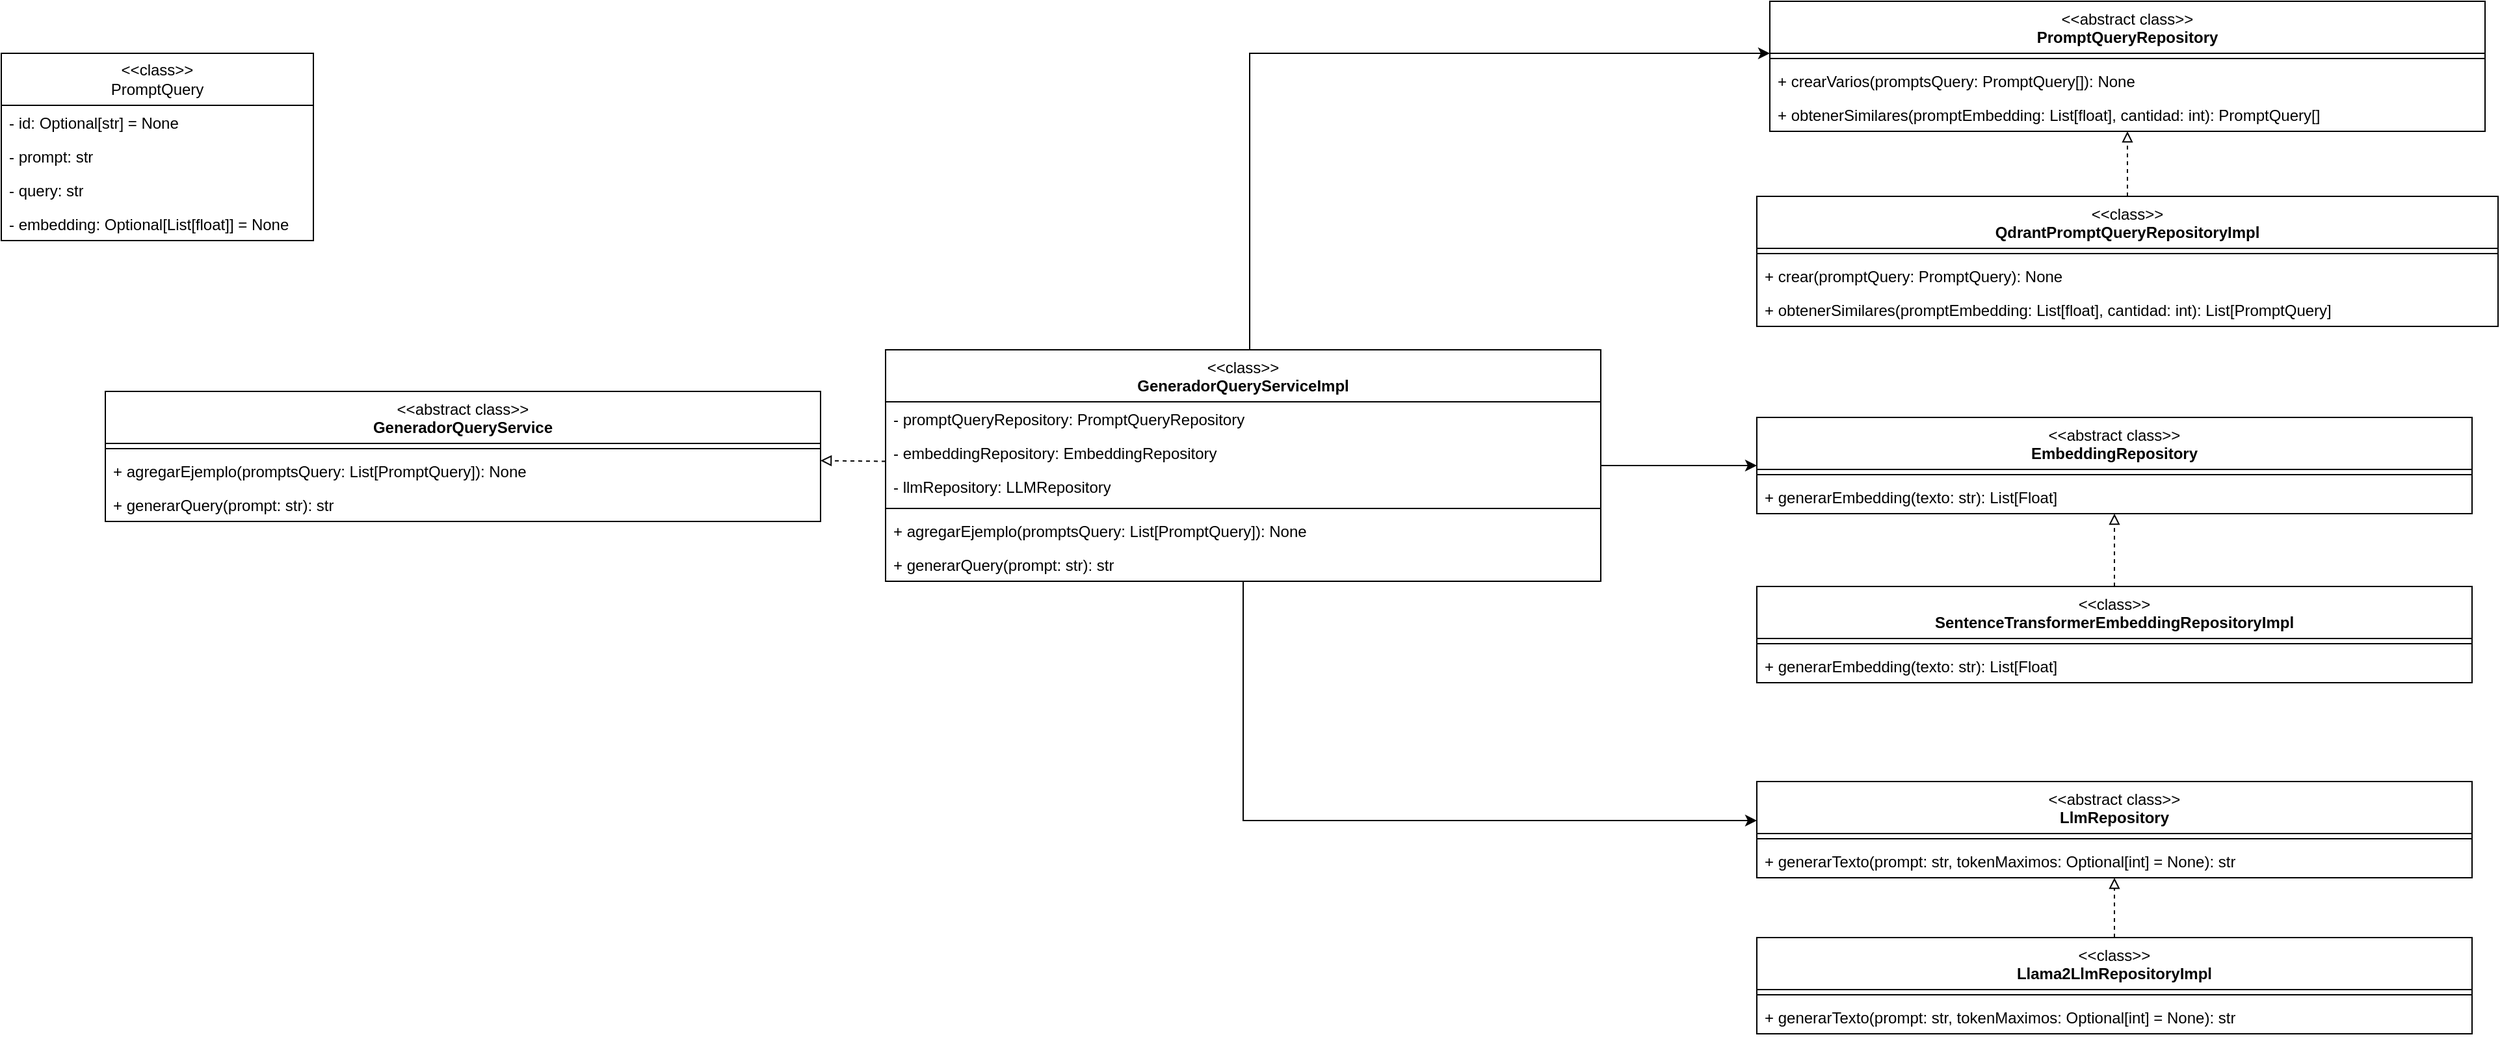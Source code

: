 <mxfile version="28.0.6">
  <diagram name="CLASES" id="1p52Gym5AxchKbzLp-wi">
    <mxGraphModel dx="1810" dy="580" grid="1" gridSize="10" guides="1" tooltips="1" connect="1" arrows="1" fold="1" page="1" pageScale="1" pageWidth="827" pageHeight="1169" math="0" shadow="0">
      <root>
        <mxCell id="0" />
        <mxCell id="1" parent="0" />
        <mxCell id="Nph6ABf9AyAwyf0IXfnL-1" value="&amp;lt;&amp;lt;class&amp;gt;&amp;gt;&lt;br&gt;PromptQuery" style="swimlane;fontStyle=0;childLayout=stackLayout;horizontal=1;startSize=40;fillColor=none;horizontalStack=0;resizeParent=1;resizeParentMax=0;resizeLast=0;collapsible=1;marginBottom=0;whiteSpace=wrap;html=1;" parent="1" vertex="1">
          <mxGeometry x="-600" y="200" width="240" height="144" as="geometry" />
        </mxCell>
        <mxCell id="Is3g1r2k0YBPC4P3-AwA-9" value="- id:&amp;nbsp;&lt;span style=&quot;text-align: center;&quot;&gt;Optional[str] = None&lt;/span&gt;" style="text;strokeColor=none;fillColor=none;align=left;verticalAlign=top;spacingLeft=4;spacingRight=4;overflow=hidden;rotatable=0;points=[[0,0.5],[1,0.5]];portConstraint=eastwest;whiteSpace=wrap;html=1;" vertex="1" parent="Nph6ABf9AyAwyf0IXfnL-1">
          <mxGeometry y="40" width="240" height="26" as="geometry" />
        </mxCell>
        <mxCell id="Nph6ABf9AyAwyf0IXfnL-3" value="- prompt: str" style="text;strokeColor=none;fillColor=none;align=left;verticalAlign=top;spacingLeft=4;spacingRight=4;overflow=hidden;rotatable=0;points=[[0,0.5],[1,0.5]];portConstraint=eastwest;whiteSpace=wrap;html=1;" parent="Nph6ABf9AyAwyf0IXfnL-1" vertex="1">
          <mxGeometry y="66" width="240" height="26" as="geometry" />
        </mxCell>
        <mxCell id="Nph6ABf9AyAwyf0IXfnL-4" value="- query: str" style="text;strokeColor=none;fillColor=none;align=left;verticalAlign=top;spacingLeft=4;spacingRight=4;overflow=hidden;rotatable=0;points=[[0,0.5],[1,0.5]];portConstraint=eastwest;whiteSpace=wrap;html=1;" parent="Nph6ABf9AyAwyf0IXfnL-1" vertex="1">
          <mxGeometry y="92" width="240" height="26" as="geometry" />
        </mxCell>
        <mxCell id="Nph6ABf9AyAwyf0IXfnL-7" value="- embedding: &lt;span style=&quot;text-align: center;&quot;&gt;Optional[&lt;/span&gt;List[float]&lt;span style=&quot;text-align: center;&quot;&gt;] = None&lt;/span&gt;" style="text;strokeColor=none;fillColor=none;align=left;verticalAlign=top;spacingLeft=4;spacingRight=4;overflow=hidden;rotatable=0;points=[[0,0.5],[1,0.5]];portConstraint=eastwest;whiteSpace=wrap;html=1;" parent="Nph6ABf9AyAwyf0IXfnL-1" vertex="1">
          <mxGeometry y="118" width="240" height="26" as="geometry" />
        </mxCell>
        <mxCell id="Nph6ABf9AyAwyf0IXfnL-18" value="&lt;span style=&quot;font-weight: normal;&quot;&gt;&amp;lt;&amp;lt;abstract class&amp;gt;&amp;gt;&lt;/span&gt;&lt;br&gt;PromptQueryRepository" style="swimlane;fontStyle=1;align=center;verticalAlign=top;childLayout=stackLayout;horizontal=1;startSize=40;horizontalStack=0;resizeParent=1;resizeParentMax=0;resizeLast=0;collapsible=1;marginBottom=0;whiteSpace=wrap;html=1;" parent="1" vertex="1">
          <mxGeometry x="760" y="160" width="550" height="100" as="geometry" />
        </mxCell>
        <mxCell id="Nph6ABf9AyAwyf0IXfnL-20" value="" style="line;strokeWidth=1;fillColor=none;align=left;verticalAlign=middle;spacingTop=-1;spacingLeft=3;spacingRight=3;rotatable=0;labelPosition=right;points=[];portConstraint=eastwest;strokeColor=inherit;" parent="Nph6ABf9AyAwyf0IXfnL-18" vertex="1">
          <mxGeometry y="40" width="550" height="8" as="geometry" />
        </mxCell>
        <mxCell id="Nph6ABf9AyAwyf0IXfnL-21" value="+ crearVarios(p&lt;span style=&quot;text-align: center;&quot;&gt;romptsQuery&lt;/span&gt;&lt;span style=&quot;text-align: center;&quot;&gt;:&amp;nbsp;&lt;/span&gt;&lt;span style=&quot;text-align: center;&quot;&gt;PromptQuery[]&lt;/span&gt;): None" style="text;strokeColor=none;fillColor=none;align=left;verticalAlign=top;spacingLeft=4;spacingRight=4;overflow=hidden;rotatable=0;points=[[0,0.5],[1,0.5]];portConstraint=eastwest;whiteSpace=wrap;html=1;" parent="Nph6ABf9AyAwyf0IXfnL-18" vertex="1">
          <mxGeometry y="48" width="550" height="26" as="geometry" />
        </mxCell>
        <mxCell id="Nph6ABf9AyAwyf0IXfnL-22" value="+ obtenerSimilares(promptEmbedding: List[float], cantidad: int):&amp;nbsp;&lt;span style=&quot;text-align: center;&quot;&gt;PromptQuery[]&lt;/span&gt;" style="text;strokeColor=none;fillColor=none;align=left;verticalAlign=top;spacingLeft=4;spacingRight=4;overflow=hidden;rotatable=0;points=[[0,0.5],[1,0.5]];portConstraint=eastwest;whiteSpace=wrap;html=1;" parent="Nph6ABf9AyAwyf0IXfnL-18" vertex="1">
          <mxGeometry y="74" width="550" height="26" as="geometry" />
        </mxCell>
        <mxCell id="Nph6ABf9AyAwyf0IXfnL-23" value="&lt;span style=&quot;font-weight: normal;&quot;&gt;&amp;lt;&amp;lt;&lt;/span&gt;&lt;span style=&quot;font-weight: 400;&quot;&gt;abstract class&lt;/span&gt;&lt;span style=&quot;font-weight: normal;&quot;&gt;&amp;gt;&amp;gt;&lt;/span&gt;&lt;br&gt;LlmRepository" style="swimlane;fontStyle=1;align=center;verticalAlign=top;childLayout=stackLayout;horizontal=1;startSize=40;horizontalStack=0;resizeParent=1;resizeParentMax=0;resizeLast=0;collapsible=1;marginBottom=0;whiteSpace=wrap;html=1;" parent="1" vertex="1">
          <mxGeometry x="750" y="760" width="550" height="74" as="geometry" />
        </mxCell>
        <mxCell id="Nph6ABf9AyAwyf0IXfnL-24" value="" style="line;strokeWidth=1;fillColor=none;align=left;verticalAlign=middle;spacingTop=-1;spacingLeft=3;spacingRight=3;rotatable=0;labelPosition=right;points=[];portConstraint=eastwest;strokeColor=inherit;" parent="Nph6ABf9AyAwyf0IXfnL-23" vertex="1">
          <mxGeometry y="40" width="550" height="8" as="geometry" />
        </mxCell>
        <mxCell id="Nph6ABf9AyAwyf0IXfnL-25" value="&lt;div style=&quot;text-align: center;&quot;&gt;&lt;span style=&quot;background-color: transparent; color: light-dark(rgb(0, 0, 0), rgb(255, 255, 255));&quot;&gt;+ generarTexto(p&lt;/span&gt;&lt;span style=&quot;background-color: transparent; color: light-dark(rgb(0, 0, 0), rgb(255, 255, 255)); text-align: center;&quot;&gt;rompt&lt;/span&gt;&lt;span style=&quot;background-color: transparent; color: light-dark(rgb(0, 0, 0), rgb(255, 255, 255)); text-align: center;&quot;&gt;:&amp;nbsp;&lt;/span&gt;&lt;span style=&quot;background-color: transparent; color: light-dark(rgb(0, 0, 0), rgb(255, 255, 255)); text-align: center;&quot;&gt;str, tokenMaximos:&amp;nbsp;&lt;/span&gt;&lt;span style=&quot;background-color: transparent;&quot;&gt;Optional[int] = None&lt;/span&gt;&lt;span style=&quot;background-color: transparent; color: light-dark(rgb(0, 0, 0), rgb(255, 255, 255));&quot;&gt;):&amp;nbsp;&lt;/span&gt;&lt;span style=&quot;background-color: transparent; text-align: left;&quot;&gt;str&lt;/span&gt;&lt;/div&gt;" style="text;strokeColor=none;fillColor=none;align=left;verticalAlign=top;spacingLeft=4;spacingRight=4;overflow=hidden;rotatable=0;points=[[0,0.5],[1,0.5]];portConstraint=eastwest;whiteSpace=wrap;html=1;" parent="Nph6ABf9AyAwyf0IXfnL-23" vertex="1">
          <mxGeometry y="48" width="550" height="26" as="geometry" />
        </mxCell>
        <mxCell id="Nph6ABf9AyAwyf0IXfnL-27" value="&lt;span style=&quot;font-weight: normal;&quot;&gt;&amp;lt;&amp;lt;&lt;/span&gt;&lt;span style=&quot;font-weight: 400;&quot;&gt;abstract class&lt;/span&gt;&lt;span style=&quot;font-weight: normal;&quot;&gt;&amp;gt;&amp;gt;&lt;/span&gt;&lt;br&gt;GeneradorQueryService" style="swimlane;fontStyle=1;align=center;verticalAlign=top;childLayout=stackLayout;horizontal=1;startSize=40;horizontalStack=0;resizeParent=1;resizeParentMax=0;resizeLast=0;collapsible=1;marginBottom=0;whiteSpace=wrap;html=1;" parent="1" vertex="1">
          <mxGeometry x="-520" y="460" width="550" height="100" as="geometry" />
        </mxCell>
        <mxCell id="Nph6ABf9AyAwyf0IXfnL-28" value="" style="line;strokeWidth=1;fillColor=none;align=left;verticalAlign=middle;spacingTop=-1;spacingLeft=3;spacingRight=3;rotatable=0;labelPosition=right;points=[];portConstraint=eastwest;strokeColor=inherit;" parent="Nph6ABf9AyAwyf0IXfnL-27" vertex="1">
          <mxGeometry y="40" width="550" height="8" as="geometry" />
        </mxCell>
        <mxCell id="Nph6ABf9AyAwyf0IXfnL-29" value="&lt;div style=&quot;text-align: center;&quot;&gt;&lt;span style=&quot;background-color: transparent; color: light-dark(rgb(0, 0, 0), rgb(255, 255, 255));&quot;&gt;+ agregarEjemplo(&lt;/span&gt;&lt;span style=&quot;text-align: left;&quot;&gt;p&lt;/span&gt;romptsQuery: List[PromptQuery]&lt;span style=&quot;background-color: transparent; color: light-dark(rgb(0, 0, 0), rgb(255, 255, 255));&quot;&gt;):&amp;nbsp;&lt;/span&gt;&lt;span style=&quot;background-color: transparent; color: light-dark(rgb(0, 0, 0), rgb(255, 255, 255)); text-align: left;&quot;&gt;None&lt;/span&gt;&lt;/div&gt;" style="text;strokeColor=none;fillColor=none;align=left;verticalAlign=top;spacingLeft=4;spacingRight=4;overflow=hidden;rotatable=0;points=[[0,0.5],[1,0.5]];portConstraint=eastwest;whiteSpace=wrap;html=1;" parent="Nph6ABf9AyAwyf0IXfnL-27" vertex="1">
          <mxGeometry y="48" width="550" height="26" as="geometry" />
        </mxCell>
        <mxCell id="Nph6ABf9AyAwyf0IXfnL-30" value="+ generarQuery(p&lt;span style=&quot;text-align: center;&quot;&gt;rompt: str&lt;/span&gt;): str" style="text;strokeColor=none;fillColor=none;align=left;verticalAlign=top;spacingLeft=4;spacingRight=4;overflow=hidden;rotatable=0;points=[[0,0.5],[1,0.5]];portConstraint=eastwest;whiteSpace=wrap;html=1;" parent="Nph6ABf9AyAwyf0IXfnL-27" vertex="1">
          <mxGeometry y="74" width="550" height="26" as="geometry" />
        </mxCell>
        <mxCell id="Nph6ABf9AyAwyf0IXfnL-31" value="&lt;span style=&quot;font-weight: normal;&quot;&gt;&amp;lt;&amp;lt;&lt;/span&gt;&lt;span style=&quot;font-weight: 400;&quot;&gt;abstract class&lt;/span&gt;&lt;span style=&quot;font-weight: normal;&quot;&gt;&amp;gt;&amp;gt;&lt;/span&gt;&lt;br&gt;EmbeddingRepository" style="swimlane;fontStyle=1;align=center;verticalAlign=top;childLayout=stackLayout;horizontal=1;startSize=40;horizontalStack=0;resizeParent=1;resizeParentMax=0;resizeLast=0;collapsible=1;marginBottom=0;whiteSpace=wrap;html=1;" parent="1" vertex="1">
          <mxGeometry x="750" y="480" width="550" height="74" as="geometry" />
        </mxCell>
        <mxCell id="Nph6ABf9AyAwyf0IXfnL-32" value="" style="line;strokeWidth=1;fillColor=none;align=left;verticalAlign=middle;spacingTop=-1;spacingLeft=3;spacingRight=3;rotatable=0;labelPosition=right;points=[];portConstraint=eastwest;strokeColor=inherit;" parent="Nph6ABf9AyAwyf0IXfnL-31" vertex="1">
          <mxGeometry y="40" width="550" height="8" as="geometry" />
        </mxCell>
        <mxCell id="Nph6ABf9AyAwyf0IXfnL-33" value="&lt;div style=&quot;text-align: left;&quot;&gt;&lt;span style=&quot;background-color: transparent; color: light-dark(rgb(0, 0, 0), rgb(255, 255, 255));&quot;&gt;+ generarEmbedding(texto&lt;/span&gt;: str&lt;span style=&quot;background-color: transparent; color: light-dark(rgb(0, 0, 0), rgb(255, 255, 255));&quot;&gt;):&amp;nbsp;&lt;/span&gt;&lt;span style=&quot;background-color: transparent; color: light-dark(rgb(0, 0, 0), rgb(255, 255, 255)); text-align: left;&quot;&gt;List[Float]&lt;/span&gt;&lt;/div&gt;" style="text;strokeColor=none;fillColor=none;align=left;verticalAlign=top;spacingLeft=4;spacingRight=4;overflow=hidden;rotatable=0;points=[[0,0.5],[1,0.5]];portConstraint=eastwest;whiteSpace=wrap;html=1;" parent="Nph6ABf9AyAwyf0IXfnL-31" vertex="1">
          <mxGeometry y="48" width="550" height="26" as="geometry" />
        </mxCell>
        <mxCell id="Nph6ABf9AyAwyf0IXfnL-39" style="rounded=0;orthogonalLoop=1;jettySize=auto;html=1;endArrow=block;endFill=0;dashed=1;" parent="1" source="Nph6ABf9AyAwyf0IXfnL-35" target="Nph6ABf9AyAwyf0IXfnL-18" edge="1">
          <mxGeometry relative="1" as="geometry" />
        </mxCell>
        <mxCell id="Nph6ABf9AyAwyf0IXfnL-35" value="&lt;span style=&quot;font-weight: normal;&quot;&gt;&amp;lt;&amp;lt;class&amp;gt;&amp;gt;&lt;/span&gt;&lt;br&gt;&lt;span style=&quot;&quot; data-end=&quot;1123&quot; data-start=&quot;1113&quot;&gt;Qdrant&lt;/span&gt;PromptQueryRepositoryImpl" style="swimlane;fontStyle=1;align=center;verticalAlign=top;childLayout=stackLayout;horizontal=1;startSize=40;horizontalStack=0;resizeParent=1;resizeParentMax=0;resizeLast=0;collapsible=1;marginBottom=0;whiteSpace=wrap;html=1;" parent="1" vertex="1">
          <mxGeometry x="750" y="310" width="570" height="100" as="geometry" />
        </mxCell>
        <mxCell id="Nph6ABf9AyAwyf0IXfnL-36" value="" style="line;strokeWidth=1;fillColor=none;align=left;verticalAlign=middle;spacingTop=-1;spacingLeft=3;spacingRight=3;rotatable=0;labelPosition=right;points=[];portConstraint=eastwest;strokeColor=inherit;" parent="Nph6ABf9AyAwyf0IXfnL-35" vertex="1">
          <mxGeometry y="40" width="570" height="8" as="geometry" />
        </mxCell>
        <mxCell id="Nph6ABf9AyAwyf0IXfnL-37" value="+ crear(p&lt;span style=&quot;text-align: center;&quot;&gt;romptQuery&lt;/span&gt;&lt;span style=&quot;text-align: center;&quot;&gt;:&amp;nbsp;&lt;/span&gt;&lt;span style=&quot;text-align: center;&quot;&gt;PromptQuery&lt;/span&gt;): None" style="text;strokeColor=none;fillColor=none;align=left;verticalAlign=top;spacingLeft=4;spacingRight=4;overflow=hidden;rotatable=0;points=[[0,0.5],[1,0.5]];portConstraint=eastwest;whiteSpace=wrap;html=1;" parent="Nph6ABf9AyAwyf0IXfnL-35" vertex="1">
          <mxGeometry y="48" width="570" height="26" as="geometry" />
        </mxCell>
        <mxCell id="Nph6ABf9AyAwyf0IXfnL-38" value="+ obtenerSimilares(promptEmbedding: List[float], cantidad: int): List[&lt;span style=&quot;text-align: center;&quot;&gt;PromptQuery&lt;/span&gt;]" style="text;strokeColor=none;fillColor=none;align=left;verticalAlign=top;spacingLeft=4;spacingRight=4;overflow=hidden;rotatable=0;points=[[0,0.5],[1,0.5]];portConstraint=eastwest;whiteSpace=wrap;html=1;" parent="Nph6ABf9AyAwyf0IXfnL-35" vertex="1">
          <mxGeometry y="74" width="570" height="26" as="geometry" />
        </mxCell>
        <mxCell id="Nph6ABf9AyAwyf0IXfnL-43" style="rounded=0;orthogonalLoop=1;jettySize=auto;html=1;endArrow=block;endFill=0;dashed=1;" parent="1" source="Nph6ABf9AyAwyf0IXfnL-40" target="Nph6ABf9AyAwyf0IXfnL-31" edge="1">
          <mxGeometry relative="1" as="geometry" />
        </mxCell>
        <mxCell id="Nph6ABf9AyAwyf0IXfnL-40" value="&lt;span style=&quot;font-weight: normal;&quot;&gt;&amp;lt;&amp;lt;c&lt;/span&gt;&lt;span style=&quot;font-weight: 400;&quot;&gt;lass&lt;/span&gt;&lt;span style=&quot;font-weight: normal;&quot;&gt;&amp;gt;&amp;gt;&lt;/span&gt;&lt;br&gt;SentenceTransformerEmbeddingRepositoryImpl" style="swimlane;fontStyle=1;align=center;verticalAlign=top;childLayout=stackLayout;horizontal=1;startSize=40;horizontalStack=0;resizeParent=1;resizeParentMax=0;resizeLast=0;collapsible=1;marginBottom=0;whiteSpace=wrap;html=1;" parent="1" vertex="1">
          <mxGeometry x="750" y="610" width="550" height="74" as="geometry" />
        </mxCell>
        <mxCell id="Nph6ABf9AyAwyf0IXfnL-41" value="" style="line;strokeWidth=1;fillColor=none;align=left;verticalAlign=middle;spacingTop=-1;spacingLeft=3;spacingRight=3;rotatable=0;labelPosition=right;points=[];portConstraint=eastwest;strokeColor=inherit;" parent="Nph6ABf9AyAwyf0IXfnL-40" vertex="1">
          <mxGeometry y="40" width="550" height="8" as="geometry" />
        </mxCell>
        <mxCell id="Nph6ABf9AyAwyf0IXfnL-42" value="&lt;div style=&quot;text-align: center;&quot;&gt;&lt;span style=&quot;color: light-dark(rgb(0, 0, 0), rgb(255, 255, 255)); text-align: left; background-color: transparent;&quot;&gt;+ generarEmbedding(texto&lt;/span&gt;&lt;span style=&quot;text-align: left;&quot;&gt;: str&lt;/span&gt;&lt;span style=&quot;color: light-dark(rgb(0, 0, 0), rgb(255, 255, 255)); text-align: left; background-color: transparent;&quot;&gt;):&amp;nbsp;&lt;/span&gt;&lt;span style=&quot;color: light-dark(rgb(0, 0, 0), rgb(255, 255, 255)); text-align: left; background-color: transparent;&quot;&gt;List[Float]&lt;/span&gt;&lt;/div&gt;" style="text;strokeColor=none;fillColor=none;align=left;verticalAlign=top;spacingLeft=4;spacingRight=4;overflow=hidden;rotatable=0;points=[[0,0.5],[1,0.5]];portConstraint=eastwest;whiteSpace=wrap;html=1;" parent="Nph6ABf9AyAwyf0IXfnL-40" vertex="1">
          <mxGeometry y="48" width="550" height="26" as="geometry" />
        </mxCell>
        <mxCell id="Nph6ABf9AyAwyf0IXfnL-47" style="rounded=0;orthogonalLoop=1;jettySize=auto;html=1;endArrow=block;endFill=0;dashed=1;" parent="1" source="Nph6ABf9AyAwyf0IXfnL-44" target="Nph6ABf9AyAwyf0IXfnL-23" edge="1">
          <mxGeometry relative="1" as="geometry" />
        </mxCell>
        <mxCell id="Nph6ABf9AyAwyf0IXfnL-44" value="&lt;span style=&quot;font-weight: normal;&quot;&gt;&amp;lt;&amp;lt;&lt;/span&gt;&lt;span style=&quot;font-weight: 400;&quot;&gt;class&lt;/span&gt;&lt;span style=&quot;font-weight: normal;&quot;&gt;&amp;gt;&amp;gt;&lt;/span&gt;&lt;br&gt;Llama2LlmRepositoryImpl" style="swimlane;fontStyle=1;align=center;verticalAlign=top;childLayout=stackLayout;horizontal=1;startSize=40;horizontalStack=0;resizeParent=1;resizeParentMax=0;resizeLast=0;collapsible=1;marginBottom=0;whiteSpace=wrap;html=1;" parent="1" vertex="1">
          <mxGeometry x="750" y="880" width="550" height="74" as="geometry" />
        </mxCell>
        <mxCell id="Nph6ABf9AyAwyf0IXfnL-45" value="" style="line;strokeWidth=1;fillColor=none;align=left;verticalAlign=middle;spacingTop=-1;spacingLeft=3;spacingRight=3;rotatable=0;labelPosition=right;points=[];portConstraint=eastwest;strokeColor=inherit;" parent="Nph6ABf9AyAwyf0IXfnL-44" vertex="1">
          <mxGeometry y="40" width="550" height="8" as="geometry" />
        </mxCell>
        <mxCell id="Nph6ABf9AyAwyf0IXfnL-46" value="&lt;div style=&quot;text-align: center;&quot;&gt;&lt;span style=&quot;background-color: transparent; color: light-dark(rgb(0, 0, 0), rgb(255, 255, 255));&quot;&gt;+ generarTexto(p&lt;/span&gt;&lt;span style=&quot;background-color: transparent; color: light-dark(rgb(0, 0, 0), rgb(255, 255, 255)); text-align: center;&quot;&gt;rompt&lt;/span&gt;&lt;span style=&quot;background-color: transparent; color: light-dark(rgb(0, 0, 0), rgb(255, 255, 255)); text-align: center;&quot;&gt;:&amp;nbsp;&lt;/span&gt;&lt;span style=&quot;background-color: transparent; color: light-dark(rgb(0, 0, 0), rgb(255, 255, 255)); text-align: center;&quot;&gt;str, tokenMaximos:&amp;nbsp;&lt;/span&gt;&lt;span style=&quot;background-color: transparent;&quot;&gt;Optional[int] = None&lt;/span&gt;&lt;span style=&quot;background-color: transparent; color: light-dark(rgb(0, 0, 0), rgb(255, 255, 255));&quot;&gt;):&amp;nbsp;&lt;/span&gt;&lt;span style=&quot;background-color: transparent; text-align: left;&quot;&gt;str&lt;/span&gt;&lt;/div&gt;" style="text;strokeColor=none;fillColor=none;align=left;verticalAlign=top;spacingLeft=4;spacingRight=4;overflow=hidden;rotatable=0;points=[[0,0.5],[1,0.5]];portConstraint=eastwest;whiteSpace=wrap;html=1;" parent="Nph6ABf9AyAwyf0IXfnL-44" vertex="1">
          <mxGeometry y="48" width="550" height="26" as="geometry" />
        </mxCell>
        <mxCell id="Nph6ABf9AyAwyf0IXfnL-57" style="rounded=0;orthogonalLoop=1;jettySize=auto;html=1;dashed=1;endArrow=block;endFill=0;" parent="1" source="Nph6ABf9AyAwyf0IXfnL-49" target="Nph6ABf9AyAwyf0IXfnL-27" edge="1">
          <mxGeometry relative="1" as="geometry" />
        </mxCell>
        <mxCell id="Nph6ABf9AyAwyf0IXfnL-59" style="edgeStyle=orthogonalEdgeStyle;rounded=0;orthogonalLoop=1;jettySize=auto;html=1;" parent="1" source="Nph6ABf9AyAwyf0IXfnL-49" target="Nph6ABf9AyAwyf0IXfnL-18" edge="1">
          <mxGeometry relative="1" as="geometry">
            <Array as="points">
              <mxPoint x="360" y="200" />
            </Array>
          </mxGeometry>
        </mxCell>
        <mxCell id="Nph6ABf9AyAwyf0IXfnL-60" style="rounded=0;orthogonalLoop=1;jettySize=auto;html=1;" parent="1" source="Nph6ABf9AyAwyf0IXfnL-49" target="Nph6ABf9AyAwyf0IXfnL-31" edge="1">
          <mxGeometry relative="1" as="geometry" />
        </mxCell>
        <mxCell id="Nph6ABf9AyAwyf0IXfnL-61" style="rounded=0;orthogonalLoop=1;jettySize=auto;html=1;edgeStyle=orthogonalEdgeStyle;" parent="1" source="Nph6ABf9AyAwyf0IXfnL-49" target="Nph6ABf9AyAwyf0IXfnL-23" edge="1">
          <mxGeometry relative="1" as="geometry">
            <Array as="points">
              <mxPoint x="355" y="790" />
            </Array>
          </mxGeometry>
        </mxCell>
        <mxCell id="Nph6ABf9AyAwyf0IXfnL-49" value="&lt;span style=&quot;font-weight: normal;&quot;&gt;&amp;lt;&amp;lt;&lt;/span&gt;&lt;span style=&quot;font-weight: 400;&quot;&gt;class&lt;/span&gt;&lt;span style=&quot;font-weight: normal;&quot;&gt;&amp;gt;&amp;gt;&lt;/span&gt;&lt;br&gt;GeneradorQueryServiceImpl" style="swimlane;fontStyle=1;align=center;verticalAlign=top;childLayout=stackLayout;horizontal=1;startSize=40;horizontalStack=0;resizeParent=1;resizeParentMax=0;resizeLast=0;collapsible=1;marginBottom=0;whiteSpace=wrap;html=1;" parent="1" vertex="1">
          <mxGeometry x="80" y="428" width="550" height="178" as="geometry" />
        </mxCell>
        <mxCell id="Nph6ABf9AyAwyf0IXfnL-53" value="&lt;div style=&quot;text-align: center;&quot;&gt;- promptQueryRepository:&amp;nbsp;PromptQueryRepository&lt;/div&gt;" style="text;strokeColor=none;fillColor=none;align=left;verticalAlign=top;spacingLeft=4;spacingRight=4;overflow=hidden;rotatable=0;points=[[0,0.5],[1,0.5]];portConstraint=eastwest;whiteSpace=wrap;html=1;" parent="Nph6ABf9AyAwyf0IXfnL-49" vertex="1">
          <mxGeometry y="40" width="550" height="26" as="geometry" />
        </mxCell>
        <mxCell id="Nph6ABf9AyAwyf0IXfnL-56" value="- embeddingRepository:&amp;nbsp;EmbeddingRepository" style="text;strokeColor=none;fillColor=none;align=left;verticalAlign=top;spacingLeft=4;spacingRight=4;overflow=hidden;rotatable=0;points=[[0,0.5],[1,0.5]];portConstraint=eastwest;whiteSpace=wrap;html=1;" parent="Nph6ABf9AyAwyf0IXfnL-49" vertex="1">
          <mxGeometry y="66" width="550" height="26" as="geometry" />
        </mxCell>
        <mxCell id="Nph6ABf9AyAwyf0IXfnL-55" value="- llmRepository:&amp;nbsp;LLMRepository" style="text;strokeColor=none;fillColor=none;align=left;verticalAlign=top;spacingLeft=4;spacingRight=4;overflow=hidden;rotatable=0;points=[[0,0.5],[1,0.5]];portConstraint=eastwest;whiteSpace=wrap;html=1;" parent="Nph6ABf9AyAwyf0IXfnL-49" vertex="1">
          <mxGeometry y="92" width="550" height="26" as="geometry" />
        </mxCell>
        <mxCell id="Nph6ABf9AyAwyf0IXfnL-50" value="" style="line;strokeWidth=1;fillColor=none;align=left;verticalAlign=middle;spacingTop=-1;spacingLeft=3;spacingRight=3;rotatable=0;labelPosition=right;points=[];portConstraint=eastwest;strokeColor=inherit;" parent="Nph6ABf9AyAwyf0IXfnL-49" vertex="1">
          <mxGeometry y="118" width="550" height="8" as="geometry" />
        </mxCell>
        <mxCell id="Nph6ABf9AyAwyf0IXfnL-51" value="&lt;div style=&quot;text-align: center;&quot;&gt;&lt;span style=&quot;background-color: transparent; color: light-dark(rgb(0, 0, 0), rgb(255, 255, 255));&quot;&gt;+ agregarEjemplo(&lt;/span&gt;&lt;span style=&quot;text-align: left;&quot;&gt;p&lt;/span&gt;romptsQuery: List[PromptQuery]&lt;span style=&quot;background-color: transparent; color: light-dark(rgb(0, 0, 0), rgb(255, 255, 255));&quot;&gt;):&amp;nbsp;&lt;/span&gt;&lt;span style=&quot;background-color: transparent; color: light-dark(rgb(0, 0, 0), rgb(255, 255, 255)); text-align: left;&quot;&gt;None&lt;/span&gt;&lt;/div&gt;" style="text;strokeColor=none;fillColor=none;align=left;verticalAlign=top;spacingLeft=4;spacingRight=4;overflow=hidden;rotatable=0;points=[[0,0.5],[1,0.5]];portConstraint=eastwest;whiteSpace=wrap;html=1;" parent="Nph6ABf9AyAwyf0IXfnL-49" vertex="1">
          <mxGeometry y="126" width="550" height="26" as="geometry" />
        </mxCell>
        <mxCell id="Nph6ABf9AyAwyf0IXfnL-52" value="+ generarQuery(p&lt;span style=&quot;text-align: center;&quot;&gt;rompt: str&lt;/span&gt;): str" style="text;strokeColor=none;fillColor=none;align=left;verticalAlign=top;spacingLeft=4;spacingRight=4;overflow=hidden;rotatable=0;points=[[0,0.5],[1,0.5]];portConstraint=eastwest;whiteSpace=wrap;html=1;" parent="Nph6ABf9AyAwyf0IXfnL-49" vertex="1">
          <mxGeometry y="152" width="550" height="26" as="geometry" />
        </mxCell>
      </root>
    </mxGraphModel>
  </diagram>
</mxfile>
